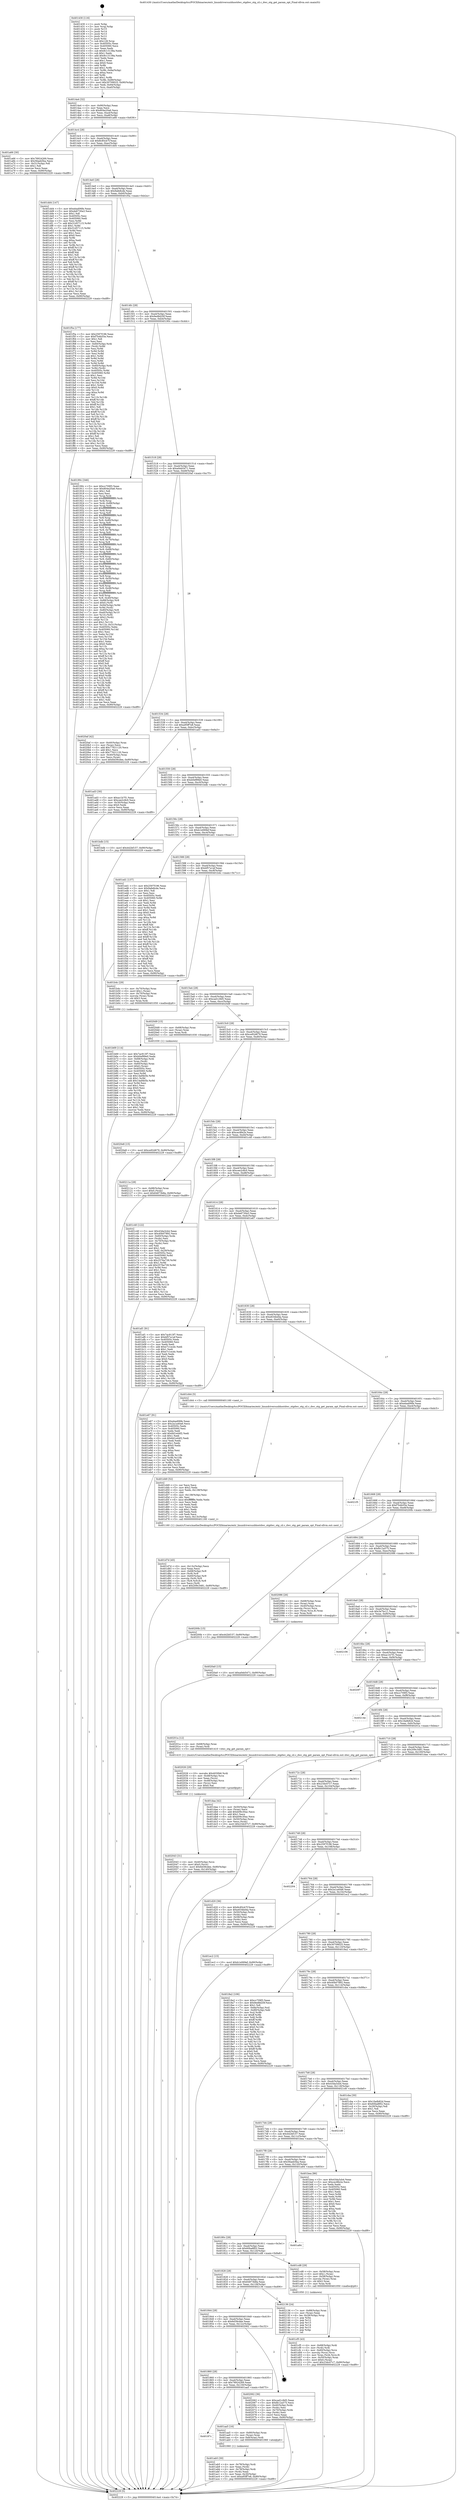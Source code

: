 digraph "0x401430" {
  label = "0x401430 (/mnt/c/Users/mathe/Desktop/tcc/POCII/binaries/extr_linuxdriversusbhostdwc_otgdwc_otg_cil.c_dwc_otg_get_param_opt_Final-ollvm.out::main(0))"
  labelloc = "t"
  node[shape=record]

  Entry [label="",width=0.3,height=0.3,shape=circle,fillcolor=black,style=filled]
  "0x4014a4" [label="{
     0x4014a4 [32]\l
     | [instrs]\l
     &nbsp;&nbsp;0x4014a4 \<+6\>: mov -0x90(%rbp),%eax\l
     &nbsp;&nbsp;0x4014aa \<+2\>: mov %eax,%ecx\l
     &nbsp;&nbsp;0x4014ac \<+6\>: sub $0x804e20a6,%ecx\l
     &nbsp;&nbsp;0x4014b2 \<+6\>: mov %eax,-0xa4(%rbp)\l
     &nbsp;&nbsp;0x4014b8 \<+6\>: mov %ecx,-0xa8(%rbp)\l
     &nbsp;&nbsp;0x4014be \<+6\>: je 0000000000401a66 \<main+0x636\>\l
  }"]
  "0x401a66" [label="{
     0x401a66 [30]\l
     | [instrs]\l
     &nbsp;&nbsp;0x401a66 \<+5\>: mov $0x78924269,%eax\l
     &nbsp;&nbsp;0x401a6b \<+5\>: mov $0x56aeb5ba,%ecx\l
     &nbsp;&nbsp;0x401a70 \<+3\>: mov -0x31(%rbp),%dl\l
     &nbsp;&nbsp;0x401a73 \<+3\>: test $0x1,%dl\l
     &nbsp;&nbsp;0x401a76 \<+3\>: cmovne %ecx,%eax\l
     &nbsp;&nbsp;0x401a79 \<+6\>: mov %eax,-0x90(%rbp)\l
     &nbsp;&nbsp;0x401a7f \<+5\>: jmp 0000000000402229 \<main+0xdf9\>\l
  }"]
  "0x4014c4" [label="{
     0x4014c4 [28]\l
     | [instrs]\l
     &nbsp;&nbsp;0x4014c4 \<+5\>: jmp 00000000004014c9 \<main+0x99\>\l
     &nbsp;&nbsp;0x4014c9 \<+6\>: mov -0xa4(%rbp),%eax\l
     &nbsp;&nbsp;0x4014cf \<+5\>: sub $0x8c85cb7f,%eax\l
     &nbsp;&nbsp;0x4014d4 \<+6\>: mov %eax,-0xac(%rbp)\l
     &nbsp;&nbsp;0x4014da \<+6\>: je 0000000000401dd4 \<main+0x9a4\>\l
  }"]
  Exit [label="",width=0.3,height=0.3,shape=circle,fillcolor=black,style=filled,peripheries=2]
  "0x401dd4" [label="{
     0x401dd4 [147]\l
     | [instrs]\l
     &nbsp;&nbsp;0x401dd4 \<+5\>: mov $0xebad06fe,%eax\l
     &nbsp;&nbsp;0x401dd9 \<+5\>: mov $0xde6730a3,%ecx\l
     &nbsp;&nbsp;0x401dde \<+2\>: mov $0x1,%dl\l
     &nbsp;&nbsp;0x401de0 \<+7\>: mov 0x40505c,%esi\l
     &nbsp;&nbsp;0x401de7 \<+7\>: mov 0x405060,%edi\l
     &nbsp;&nbsp;0x401dee \<+3\>: mov %esi,%r8d\l
     &nbsp;&nbsp;0x401df1 \<+7\>: add $0x31d57115,%r8d\l
     &nbsp;&nbsp;0x401df8 \<+4\>: sub $0x1,%r8d\l
     &nbsp;&nbsp;0x401dfc \<+7\>: sub $0x31d57115,%r8d\l
     &nbsp;&nbsp;0x401e03 \<+4\>: imul %r8d,%esi\l
     &nbsp;&nbsp;0x401e07 \<+3\>: and $0x1,%esi\l
     &nbsp;&nbsp;0x401e0a \<+3\>: cmp $0x0,%esi\l
     &nbsp;&nbsp;0x401e0d \<+4\>: sete %r9b\l
     &nbsp;&nbsp;0x401e11 \<+3\>: cmp $0xa,%edi\l
     &nbsp;&nbsp;0x401e14 \<+4\>: setl %r10b\l
     &nbsp;&nbsp;0x401e18 \<+3\>: mov %r9b,%r11b\l
     &nbsp;&nbsp;0x401e1b \<+4\>: xor $0xff,%r11b\l
     &nbsp;&nbsp;0x401e1f \<+3\>: mov %r10b,%bl\l
     &nbsp;&nbsp;0x401e22 \<+3\>: xor $0xff,%bl\l
     &nbsp;&nbsp;0x401e25 \<+3\>: xor $0x1,%dl\l
     &nbsp;&nbsp;0x401e28 \<+3\>: mov %r11b,%r14b\l
     &nbsp;&nbsp;0x401e2b \<+4\>: and $0xff,%r14b\l
     &nbsp;&nbsp;0x401e2f \<+3\>: and %dl,%r9b\l
     &nbsp;&nbsp;0x401e32 \<+3\>: mov %bl,%r15b\l
     &nbsp;&nbsp;0x401e35 \<+4\>: and $0xff,%r15b\l
     &nbsp;&nbsp;0x401e39 \<+3\>: and %dl,%r10b\l
     &nbsp;&nbsp;0x401e3c \<+3\>: or %r9b,%r14b\l
     &nbsp;&nbsp;0x401e3f \<+3\>: or %r10b,%r15b\l
     &nbsp;&nbsp;0x401e42 \<+3\>: xor %r15b,%r14b\l
     &nbsp;&nbsp;0x401e45 \<+3\>: or %bl,%r11b\l
     &nbsp;&nbsp;0x401e48 \<+4\>: xor $0xff,%r11b\l
     &nbsp;&nbsp;0x401e4c \<+3\>: or $0x1,%dl\l
     &nbsp;&nbsp;0x401e4f \<+3\>: and %dl,%r11b\l
     &nbsp;&nbsp;0x401e52 \<+3\>: or %r11b,%r14b\l
     &nbsp;&nbsp;0x401e55 \<+4\>: test $0x1,%r14b\l
     &nbsp;&nbsp;0x401e59 \<+3\>: cmovne %ecx,%eax\l
     &nbsp;&nbsp;0x401e5c \<+6\>: mov %eax,-0x90(%rbp)\l
     &nbsp;&nbsp;0x401e62 \<+5\>: jmp 0000000000402229 \<main+0xdf9\>\l
  }"]
  "0x4014e0" [label="{
     0x4014e0 [28]\l
     | [instrs]\l
     &nbsp;&nbsp;0x4014e0 \<+5\>: jmp 00000000004014e5 \<main+0xb5\>\l
     &nbsp;&nbsp;0x4014e5 \<+6\>: mov -0xa4(%rbp),%eax\l
     &nbsp;&nbsp;0x4014eb \<+5\>: sub $0x9afe8cde,%eax\l
     &nbsp;&nbsp;0x4014f0 \<+6\>: mov %eax,-0xb0(%rbp)\l
     &nbsp;&nbsp;0x4014f6 \<+6\>: je 0000000000401f5a \<main+0xb2a\>\l
  }"]
  "0x4020e8" [label="{
     0x4020e8 [15]\l
     | [instrs]\l
     &nbsp;&nbsp;0x4020e8 \<+10\>: movl $0xce92d679,-0x90(%rbp)\l
     &nbsp;&nbsp;0x4020f2 \<+5\>: jmp 0000000000402229 \<main+0xdf9\>\l
  }"]
  "0x401f5a" [label="{
     0x401f5a [177]\l
     | [instrs]\l
     &nbsp;&nbsp;0x401f5a \<+5\>: mov $0x2597f196,%eax\l
     &nbsp;&nbsp;0x401f5f \<+5\>: mov $0xf7b4b55e,%ecx\l
     &nbsp;&nbsp;0x401f64 \<+2\>: mov $0x1,%dl\l
     &nbsp;&nbsp;0x401f66 \<+2\>: xor %esi,%esi\l
     &nbsp;&nbsp;0x401f68 \<+4\>: mov -0x60(%rbp),%rdi\l
     &nbsp;&nbsp;0x401f6c \<+3\>: mov (%rdi),%r8d\l
     &nbsp;&nbsp;0x401f6f \<+3\>: mov %esi,%r9d\l
     &nbsp;&nbsp;0x401f72 \<+3\>: sub %r8d,%r9d\l
     &nbsp;&nbsp;0x401f75 \<+3\>: mov %esi,%r8d\l
     &nbsp;&nbsp;0x401f78 \<+4\>: sub $0x1,%r8d\l
     &nbsp;&nbsp;0x401f7c \<+3\>: add %r8d,%r9d\l
     &nbsp;&nbsp;0x401f7f \<+3\>: mov %esi,%r8d\l
     &nbsp;&nbsp;0x401f82 \<+3\>: sub %r9d,%r8d\l
     &nbsp;&nbsp;0x401f85 \<+4\>: mov -0x60(%rbp),%rdi\l
     &nbsp;&nbsp;0x401f89 \<+3\>: mov %r8d,(%rdi)\l
     &nbsp;&nbsp;0x401f8c \<+8\>: mov 0x40505c,%r8d\l
     &nbsp;&nbsp;0x401f94 \<+8\>: mov 0x405060,%r9d\l
     &nbsp;&nbsp;0x401f9c \<+3\>: sub $0x1,%esi\l
     &nbsp;&nbsp;0x401f9f \<+3\>: mov %r8d,%r10d\l
     &nbsp;&nbsp;0x401fa2 \<+3\>: add %esi,%r10d\l
     &nbsp;&nbsp;0x401fa5 \<+4\>: imul %r10d,%r8d\l
     &nbsp;&nbsp;0x401fa9 \<+4\>: and $0x1,%r8d\l
     &nbsp;&nbsp;0x401fad \<+4\>: cmp $0x0,%r8d\l
     &nbsp;&nbsp;0x401fb1 \<+4\>: sete %r11b\l
     &nbsp;&nbsp;0x401fb5 \<+4\>: cmp $0xa,%r9d\l
     &nbsp;&nbsp;0x401fb9 \<+3\>: setl %bl\l
     &nbsp;&nbsp;0x401fbc \<+3\>: mov %r11b,%r14b\l
     &nbsp;&nbsp;0x401fbf \<+4\>: xor $0xff,%r14b\l
     &nbsp;&nbsp;0x401fc3 \<+3\>: mov %bl,%r15b\l
     &nbsp;&nbsp;0x401fc6 \<+4\>: xor $0xff,%r15b\l
     &nbsp;&nbsp;0x401fca \<+3\>: xor $0x1,%dl\l
     &nbsp;&nbsp;0x401fcd \<+3\>: mov %r14b,%r12b\l
     &nbsp;&nbsp;0x401fd0 \<+4\>: and $0xff,%r12b\l
     &nbsp;&nbsp;0x401fd4 \<+3\>: and %dl,%r11b\l
     &nbsp;&nbsp;0x401fd7 \<+3\>: mov %r15b,%r13b\l
     &nbsp;&nbsp;0x401fda \<+4\>: and $0xff,%r13b\l
     &nbsp;&nbsp;0x401fde \<+2\>: and %dl,%bl\l
     &nbsp;&nbsp;0x401fe0 \<+3\>: or %r11b,%r12b\l
     &nbsp;&nbsp;0x401fe3 \<+3\>: or %bl,%r13b\l
     &nbsp;&nbsp;0x401fe6 \<+3\>: xor %r13b,%r12b\l
     &nbsp;&nbsp;0x401fe9 \<+3\>: or %r15b,%r14b\l
     &nbsp;&nbsp;0x401fec \<+4\>: xor $0xff,%r14b\l
     &nbsp;&nbsp;0x401ff0 \<+3\>: or $0x1,%dl\l
     &nbsp;&nbsp;0x401ff3 \<+3\>: and %dl,%r14b\l
     &nbsp;&nbsp;0x401ff6 \<+3\>: or %r14b,%r12b\l
     &nbsp;&nbsp;0x401ff9 \<+4\>: test $0x1,%r12b\l
     &nbsp;&nbsp;0x401ffd \<+3\>: cmovne %ecx,%eax\l
     &nbsp;&nbsp;0x402000 \<+6\>: mov %eax,-0x90(%rbp)\l
     &nbsp;&nbsp;0x402006 \<+5\>: jmp 0000000000402229 \<main+0xdf9\>\l
  }"]
  "0x4014fc" [label="{
     0x4014fc [28]\l
     | [instrs]\l
     &nbsp;&nbsp;0x4014fc \<+5\>: jmp 0000000000401501 \<main+0xd1\>\l
     &nbsp;&nbsp;0x401501 \<+6\>: mov -0xa4(%rbp),%eax\l
     &nbsp;&nbsp;0x401507 \<+5\>: sub $0x9ed8d20f,%eax\l
     &nbsp;&nbsp;0x40150c \<+6\>: mov %eax,-0xb4(%rbp)\l
     &nbsp;&nbsp;0x401512 \<+6\>: je 000000000040190c \<main+0x4dc\>\l
  }"]
  "0x4020a0" [label="{
     0x4020a0 [15]\l
     | [instrs]\l
     &nbsp;&nbsp;0x4020a0 \<+10\>: movl $0xa0eb5471,-0x90(%rbp)\l
     &nbsp;&nbsp;0x4020aa \<+5\>: jmp 0000000000402229 \<main+0xdf9\>\l
  }"]
  "0x40190c" [label="{
     0x40190c [346]\l
     | [instrs]\l
     &nbsp;&nbsp;0x40190c \<+5\>: mov $0xcc709f3,%eax\l
     &nbsp;&nbsp;0x401911 \<+5\>: mov $0x804e20a6,%ecx\l
     &nbsp;&nbsp;0x401916 \<+2\>: mov $0x1,%dl\l
     &nbsp;&nbsp;0x401918 \<+2\>: xor %esi,%esi\l
     &nbsp;&nbsp;0x40191a \<+3\>: mov %rsp,%rdi\l
     &nbsp;&nbsp;0x40191d \<+4\>: add $0xfffffffffffffff0,%rdi\l
     &nbsp;&nbsp;0x401921 \<+3\>: mov %rdi,%rsp\l
     &nbsp;&nbsp;0x401924 \<+7\>: mov %rdi,-0x88(%rbp)\l
     &nbsp;&nbsp;0x40192b \<+3\>: mov %rsp,%rdi\l
     &nbsp;&nbsp;0x40192e \<+4\>: add $0xfffffffffffffff0,%rdi\l
     &nbsp;&nbsp;0x401932 \<+3\>: mov %rdi,%rsp\l
     &nbsp;&nbsp;0x401935 \<+3\>: mov %rsp,%r8\l
     &nbsp;&nbsp;0x401938 \<+4\>: add $0xfffffffffffffff0,%r8\l
     &nbsp;&nbsp;0x40193c \<+3\>: mov %r8,%rsp\l
     &nbsp;&nbsp;0x40193f \<+4\>: mov %r8,-0x80(%rbp)\l
     &nbsp;&nbsp;0x401943 \<+3\>: mov %rsp,%r8\l
     &nbsp;&nbsp;0x401946 \<+4\>: add $0xfffffffffffffff0,%r8\l
     &nbsp;&nbsp;0x40194a \<+3\>: mov %r8,%rsp\l
     &nbsp;&nbsp;0x40194d \<+4\>: mov %r8,-0x78(%rbp)\l
     &nbsp;&nbsp;0x401951 \<+3\>: mov %rsp,%r8\l
     &nbsp;&nbsp;0x401954 \<+4\>: add $0xfffffffffffffff0,%r8\l
     &nbsp;&nbsp;0x401958 \<+3\>: mov %r8,%rsp\l
     &nbsp;&nbsp;0x40195b \<+4\>: mov %r8,-0x70(%rbp)\l
     &nbsp;&nbsp;0x40195f \<+3\>: mov %rsp,%r8\l
     &nbsp;&nbsp;0x401962 \<+4\>: add $0xfffffffffffffff0,%r8\l
     &nbsp;&nbsp;0x401966 \<+3\>: mov %r8,%rsp\l
     &nbsp;&nbsp;0x401969 \<+4\>: mov %r8,-0x68(%rbp)\l
     &nbsp;&nbsp;0x40196d \<+3\>: mov %rsp,%r8\l
     &nbsp;&nbsp;0x401970 \<+4\>: add $0xfffffffffffffff0,%r8\l
     &nbsp;&nbsp;0x401974 \<+3\>: mov %r8,%rsp\l
     &nbsp;&nbsp;0x401977 \<+4\>: mov %r8,-0x60(%rbp)\l
     &nbsp;&nbsp;0x40197b \<+3\>: mov %rsp,%r8\l
     &nbsp;&nbsp;0x40197e \<+4\>: add $0xfffffffffffffff0,%r8\l
     &nbsp;&nbsp;0x401982 \<+3\>: mov %r8,%rsp\l
     &nbsp;&nbsp;0x401985 \<+4\>: mov %r8,-0x58(%rbp)\l
     &nbsp;&nbsp;0x401989 \<+3\>: mov %rsp,%r8\l
     &nbsp;&nbsp;0x40198c \<+4\>: add $0xfffffffffffffff0,%r8\l
     &nbsp;&nbsp;0x401990 \<+3\>: mov %r8,%rsp\l
     &nbsp;&nbsp;0x401993 \<+4\>: mov %r8,-0x50(%rbp)\l
     &nbsp;&nbsp;0x401997 \<+3\>: mov %rsp,%r8\l
     &nbsp;&nbsp;0x40199a \<+4\>: add $0xfffffffffffffff0,%r8\l
     &nbsp;&nbsp;0x40199e \<+3\>: mov %r8,%rsp\l
     &nbsp;&nbsp;0x4019a1 \<+4\>: mov %r8,-0x48(%rbp)\l
     &nbsp;&nbsp;0x4019a5 \<+3\>: mov %rsp,%r8\l
     &nbsp;&nbsp;0x4019a8 \<+4\>: add $0xfffffffffffffff0,%r8\l
     &nbsp;&nbsp;0x4019ac \<+3\>: mov %r8,%rsp\l
     &nbsp;&nbsp;0x4019af \<+4\>: mov %r8,-0x40(%rbp)\l
     &nbsp;&nbsp;0x4019b3 \<+7\>: mov -0x88(%rbp),%r8\l
     &nbsp;&nbsp;0x4019ba \<+7\>: movl $0x0,(%r8)\l
     &nbsp;&nbsp;0x4019c1 \<+7\>: mov -0x94(%rbp),%r9d\l
     &nbsp;&nbsp;0x4019c8 \<+3\>: mov %r9d,(%rdi)\l
     &nbsp;&nbsp;0x4019cb \<+4\>: mov -0x80(%rbp),%r8\l
     &nbsp;&nbsp;0x4019cf \<+7\>: mov -0xa0(%rbp),%r10\l
     &nbsp;&nbsp;0x4019d6 \<+3\>: mov %r10,(%r8)\l
     &nbsp;&nbsp;0x4019d9 \<+3\>: cmpl $0x2,(%rdi)\l
     &nbsp;&nbsp;0x4019dc \<+4\>: setne %r11b\l
     &nbsp;&nbsp;0x4019e0 \<+4\>: and $0x1,%r11b\l
     &nbsp;&nbsp;0x4019e4 \<+4\>: mov %r11b,-0x31(%rbp)\l
     &nbsp;&nbsp;0x4019e8 \<+7\>: mov 0x40505c,%ebx\l
     &nbsp;&nbsp;0x4019ef \<+8\>: mov 0x405060,%r14d\l
     &nbsp;&nbsp;0x4019f7 \<+3\>: sub $0x1,%esi\l
     &nbsp;&nbsp;0x4019fa \<+3\>: mov %ebx,%r15d\l
     &nbsp;&nbsp;0x4019fd \<+3\>: add %esi,%r15d\l
     &nbsp;&nbsp;0x401a00 \<+4\>: imul %r15d,%ebx\l
     &nbsp;&nbsp;0x401a04 \<+3\>: and $0x1,%ebx\l
     &nbsp;&nbsp;0x401a07 \<+3\>: cmp $0x0,%ebx\l
     &nbsp;&nbsp;0x401a0a \<+4\>: sete %r11b\l
     &nbsp;&nbsp;0x401a0e \<+4\>: cmp $0xa,%r14d\l
     &nbsp;&nbsp;0x401a12 \<+4\>: setl %r12b\l
     &nbsp;&nbsp;0x401a16 \<+3\>: mov %r11b,%r13b\l
     &nbsp;&nbsp;0x401a19 \<+4\>: xor $0xff,%r13b\l
     &nbsp;&nbsp;0x401a1d \<+3\>: mov %r12b,%sil\l
     &nbsp;&nbsp;0x401a20 \<+4\>: xor $0xff,%sil\l
     &nbsp;&nbsp;0x401a24 \<+3\>: xor $0x0,%dl\l
     &nbsp;&nbsp;0x401a27 \<+3\>: mov %r13b,%dil\l
     &nbsp;&nbsp;0x401a2a \<+4\>: and $0x0,%dil\l
     &nbsp;&nbsp;0x401a2e \<+3\>: and %dl,%r11b\l
     &nbsp;&nbsp;0x401a31 \<+3\>: mov %sil,%r8b\l
     &nbsp;&nbsp;0x401a34 \<+4\>: and $0x0,%r8b\l
     &nbsp;&nbsp;0x401a38 \<+3\>: and %dl,%r12b\l
     &nbsp;&nbsp;0x401a3b \<+3\>: or %r11b,%dil\l
     &nbsp;&nbsp;0x401a3e \<+3\>: or %r12b,%r8b\l
     &nbsp;&nbsp;0x401a41 \<+3\>: xor %r8b,%dil\l
     &nbsp;&nbsp;0x401a44 \<+3\>: or %sil,%r13b\l
     &nbsp;&nbsp;0x401a47 \<+4\>: xor $0xff,%r13b\l
     &nbsp;&nbsp;0x401a4b \<+3\>: or $0x0,%dl\l
     &nbsp;&nbsp;0x401a4e \<+3\>: and %dl,%r13b\l
     &nbsp;&nbsp;0x401a51 \<+3\>: or %r13b,%dil\l
     &nbsp;&nbsp;0x401a54 \<+4\>: test $0x1,%dil\l
     &nbsp;&nbsp;0x401a58 \<+3\>: cmovne %ecx,%eax\l
     &nbsp;&nbsp;0x401a5b \<+6\>: mov %eax,-0x90(%rbp)\l
     &nbsp;&nbsp;0x401a61 \<+5\>: jmp 0000000000402229 \<main+0xdf9\>\l
  }"]
  "0x401518" [label="{
     0x401518 [28]\l
     | [instrs]\l
     &nbsp;&nbsp;0x401518 \<+5\>: jmp 000000000040151d \<main+0xed\>\l
     &nbsp;&nbsp;0x40151d \<+6\>: mov -0xa4(%rbp),%eax\l
     &nbsp;&nbsp;0x401523 \<+5\>: sub $0xa0eb5471,%eax\l
     &nbsp;&nbsp;0x401528 \<+6\>: mov %eax,-0xb8(%rbp)\l
     &nbsp;&nbsp;0x40152e \<+6\>: je 00000000004020af \<main+0xc7f\>\l
  }"]
  "0x402043" [label="{
     0x402043 [31]\l
     | [instrs]\l
     &nbsp;&nbsp;0x402043 \<+4\>: mov -0x40(%rbp),%rcx\l
     &nbsp;&nbsp;0x402047 \<+6\>: movl $0x0,(%rcx)\l
     &nbsp;&nbsp;0x40204d \<+10\>: movl $0x6d39cdee,-0x90(%rbp)\l
     &nbsp;&nbsp;0x402057 \<+6\>: mov %eax,-0x140(%rbp)\l
     &nbsp;&nbsp;0x40205d \<+5\>: jmp 0000000000402229 \<main+0xdf9\>\l
  }"]
  "0x4020af" [label="{
     0x4020af [42]\l
     | [instrs]\l
     &nbsp;&nbsp;0x4020af \<+4\>: mov -0x40(%rbp),%rax\l
     &nbsp;&nbsp;0x4020b3 \<+2\>: mov (%rax),%ecx\l
     &nbsp;&nbsp;0x4020b5 \<+6\>: add $0x77621120,%ecx\l
     &nbsp;&nbsp;0x4020bb \<+3\>: add $0x1,%ecx\l
     &nbsp;&nbsp;0x4020be \<+6\>: sub $0x77621120,%ecx\l
     &nbsp;&nbsp;0x4020c4 \<+4\>: mov -0x40(%rbp),%rax\l
     &nbsp;&nbsp;0x4020c8 \<+2\>: mov %ecx,(%rax)\l
     &nbsp;&nbsp;0x4020ca \<+10\>: movl $0x6d39cdee,-0x90(%rbp)\l
     &nbsp;&nbsp;0x4020d4 \<+5\>: jmp 0000000000402229 \<main+0xdf9\>\l
  }"]
  "0x401534" [label="{
     0x401534 [28]\l
     | [instrs]\l
     &nbsp;&nbsp;0x401534 \<+5\>: jmp 0000000000401539 \<main+0x109\>\l
     &nbsp;&nbsp;0x401539 \<+6\>: mov -0xa4(%rbp),%eax\l
     &nbsp;&nbsp;0x40153f \<+5\>: sub $0xa95ff7e8,%eax\l
     &nbsp;&nbsp;0x401544 \<+6\>: mov %eax,-0xbc(%rbp)\l
     &nbsp;&nbsp;0x40154a \<+6\>: je 0000000000401ad3 \<main+0x6a3\>\l
  }"]
  "0x402026" [label="{
     0x402026 [29]\l
     | [instrs]\l
     &nbsp;&nbsp;0x402026 \<+10\>: movabs $0x4030b6,%rdi\l
     &nbsp;&nbsp;0x402030 \<+4\>: mov -0x48(%rbp),%rcx\l
     &nbsp;&nbsp;0x402034 \<+2\>: mov %eax,(%rcx)\l
     &nbsp;&nbsp;0x402036 \<+4\>: mov -0x48(%rbp),%rcx\l
     &nbsp;&nbsp;0x40203a \<+2\>: mov (%rcx),%esi\l
     &nbsp;&nbsp;0x40203c \<+2\>: mov $0x0,%al\l
     &nbsp;&nbsp;0x40203e \<+5\>: call 0000000000401040 \<printf@plt\>\l
     | [calls]\l
     &nbsp;&nbsp;0x401040 \{1\} (unknown)\l
  }"]
  "0x401ad3" [label="{
     0x401ad3 [30]\l
     | [instrs]\l
     &nbsp;&nbsp;0x401ad3 \<+5\>: mov $0xac1b7f1,%eax\l
     &nbsp;&nbsp;0x401ad8 \<+5\>: mov $0xcee2c8c0,%ecx\l
     &nbsp;&nbsp;0x401add \<+3\>: mov -0x30(%rbp),%edx\l
     &nbsp;&nbsp;0x401ae0 \<+3\>: cmp $0x0,%edx\l
     &nbsp;&nbsp;0x401ae3 \<+3\>: cmove %ecx,%eax\l
     &nbsp;&nbsp;0x401ae6 \<+6\>: mov %eax,-0x90(%rbp)\l
     &nbsp;&nbsp;0x401aec \<+5\>: jmp 0000000000402229 \<main+0xdf9\>\l
  }"]
  "0x401550" [label="{
     0x401550 [28]\l
     | [instrs]\l
     &nbsp;&nbsp;0x401550 \<+5\>: jmp 0000000000401555 \<main+0x125\>\l
     &nbsp;&nbsp;0x401555 \<+6\>: mov -0xa4(%rbp),%eax\l
     &nbsp;&nbsp;0x40155b \<+5\>: sub $0xb0ef99e0,%eax\l
     &nbsp;&nbsp;0x401560 \<+6\>: mov %eax,-0xc0(%rbp)\l
     &nbsp;&nbsp;0x401566 \<+6\>: je 0000000000401bdb \<main+0x7ab\>\l
  }"]
  "0x401d7d" [label="{
     0x401d7d [45]\l
     | [instrs]\l
     &nbsp;&nbsp;0x401d7d \<+6\>: mov -0x13c(%rbp),%ecx\l
     &nbsp;&nbsp;0x401d83 \<+3\>: imul %eax,%ecx\l
     &nbsp;&nbsp;0x401d86 \<+4\>: mov -0x68(%rbp),%r8\l
     &nbsp;&nbsp;0x401d8a \<+3\>: mov (%r8),%r8\l
     &nbsp;&nbsp;0x401d8d \<+4\>: mov -0x60(%rbp),%r9\l
     &nbsp;&nbsp;0x401d91 \<+3\>: movslq (%r9),%r9\l
     &nbsp;&nbsp;0x401d94 \<+4\>: mov (%r8,%r9,8),%r8\l
     &nbsp;&nbsp;0x401d98 \<+3\>: mov %ecx,(%r8)\l
     &nbsp;&nbsp;0x401d9b \<+10\>: movl $0x209c3481,-0x90(%rbp)\l
     &nbsp;&nbsp;0x401da5 \<+5\>: jmp 0000000000402229 \<main+0xdf9\>\l
  }"]
  "0x401bdb" [label="{
     0x401bdb [15]\l
     | [instrs]\l
     &nbsp;&nbsp;0x401bdb \<+10\>: movl $0x442bf157,-0x90(%rbp)\l
     &nbsp;&nbsp;0x401be5 \<+5\>: jmp 0000000000402229 \<main+0xdf9\>\l
  }"]
  "0x40156c" [label="{
     0x40156c [28]\l
     | [instrs]\l
     &nbsp;&nbsp;0x40156c \<+5\>: jmp 0000000000401571 \<main+0x141\>\l
     &nbsp;&nbsp;0x401571 \<+6\>: mov -0xa4(%rbp),%eax\l
     &nbsp;&nbsp;0x401577 \<+5\>: sub $0xb1e069ef,%eax\l
     &nbsp;&nbsp;0x40157c \<+6\>: mov %eax,-0xc4(%rbp)\l
     &nbsp;&nbsp;0x401582 \<+6\>: je 0000000000401ed1 \<main+0xaa1\>\l
  }"]
  "0x401d49" [label="{
     0x401d49 [52]\l
     | [instrs]\l
     &nbsp;&nbsp;0x401d49 \<+2\>: xor %ecx,%ecx\l
     &nbsp;&nbsp;0x401d4b \<+5\>: mov $0x2,%edx\l
     &nbsp;&nbsp;0x401d50 \<+6\>: mov %edx,-0x138(%rbp)\l
     &nbsp;&nbsp;0x401d56 \<+1\>: cltd\l
     &nbsp;&nbsp;0x401d57 \<+6\>: mov -0x138(%rbp),%esi\l
     &nbsp;&nbsp;0x401d5d \<+2\>: idiv %esi\l
     &nbsp;&nbsp;0x401d5f \<+6\>: imul $0xfffffffe,%edx,%edx\l
     &nbsp;&nbsp;0x401d65 \<+2\>: mov %ecx,%edi\l
     &nbsp;&nbsp;0x401d67 \<+2\>: sub %edx,%edi\l
     &nbsp;&nbsp;0x401d69 \<+2\>: mov %ecx,%edx\l
     &nbsp;&nbsp;0x401d6b \<+3\>: sub $0x1,%edx\l
     &nbsp;&nbsp;0x401d6e \<+2\>: add %edx,%edi\l
     &nbsp;&nbsp;0x401d70 \<+2\>: sub %edi,%ecx\l
     &nbsp;&nbsp;0x401d72 \<+6\>: mov %ecx,-0x13c(%rbp)\l
     &nbsp;&nbsp;0x401d78 \<+5\>: call 0000000000401160 \<next_i\>\l
     | [calls]\l
     &nbsp;&nbsp;0x401160 \{1\} (/mnt/c/Users/mathe/Desktop/tcc/POCII/binaries/extr_linuxdriversusbhostdwc_otgdwc_otg_cil.c_dwc_otg_get_param_opt_Final-ollvm.out::next_i)\l
  }"]
  "0x401ed1" [label="{
     0x401ed1 [137]\l
     | [instrs]\l
     &nbsp;&nbsp;0x401ed1 \<+5\>: mov $0x2597f196,%eax\l
     &nbsp;&nbsp;0x401ed6 \<+5\>: mov $0x9afe8cde,%ecx\l
     &nbsp;&nbsp;0x401edb \<+2\>: mov $0x1,%dl\l
     &nbsp;&nbsp;0x401edd \<+2\>: xor %esi,%esi\l
     &nbsp;&nbsp;0x401edf \<+7\>: mov 0x40505c,%edi\l
     &nbsp;&nbsp;0x401ee6 \<+8\>: mov 0x405060,%r8d\l
     &nbsp;&nbsp;0x401eee \<+3\>: sub $0x1,%esi\l
     &nbsp;&nbsp;0x401ef1 \<+3\>: mov %edi,%r9d\l
     &nbsp;&nbsp;0x401ef4 \<+3\>: add %esi,%r9d\l
     &nbsp;&nbsp;0x401ef7 \<+4\>: imul %r9d,%edi\l
     &nbsp;&nbsp;0x401efb \<+3\>: and $0x1,%edi\l
     &nbsp;&nbsp;0x401efe \<+3\>: cmp $0x0,%edi\l
     &nbsp;&nbsp;0x401f01 \<+4\>: sete %r10b\l
     &nbsp;&nbsp;0x401f05 \<+4\>: cmp $0xa,%r8d\l
     &nbsp;&nbsp;0x401f09 \<+4\>: setl %r11b\l
     &nbsp;&nbsp;0x401f0d \<+3\>: mov %r10b,%bl\l
     &nbsp;&nbsp;0x401f10 \<+3\>: xor $0xff,%bl\l
     &nbsp;&nbsp;0x401f13 \<+3\>: mov %r11b,%r14b\l
     &nbsp;&nbsp;0x401f16 \<+4\>: xor $0xff,%r14b\l
     &nbsp;&nbsp;0x401f1a \<+3\>: xor $0x1,%dl\l
     &nbsp;&nbsp;0x401f1d \<+3\>: mov %bl,%r15b\l
     &nbsp;&nbsp;0x401f20 \<+4\>: and $0xff,%r15b\l
     &nbsp;&nbsp;0x401f24 \<+3\>: and %dl,%r10b\l
     &nbsp;&nbsp;0x401f27 \<+3\>: mov %r14b,%r12b\l
     &nbsp;&nbsp;0x401f2a \<+4\>: and $0xff,%r12b\l
     &nbsp;&nbsp;0x401f2e \<+3\>: and %dl,%r11b\l
     &nbsp;&nbsp;0x401f31 \<+3\>: or %r10b,%r15b\l
     &nbsp;&nbsp;0x401f34 \<+3\>: or %r11b,%r12b\l
     &nbsp;&nbsp;0x401f37 \<+3\>: xor %r12b,%r15b\l
     &nbsp;&nbsp;0x401f3a \<+3\>: or %r14b,%bl\l
     &nbsp;&nbsp;0x401f3d \<+3\>: xor $0xff,%bl\l
     &nbsp;&nbsp;0x401f40 \<+3\>: or $0x1,%dl\l
     &nbsp;&nbsp;0x401f43 \<+2\>: and %dl,%bl\l
     &nbsp;&nbsp;0x401f45 \<+3\>: or %bl,%r15b\l
     &nbsp;&nbsp;0x401f48 \<+4\>: test $0x1,%r15b\l
     &nbsp;&nbsp;0x401f4c \<+3\>: cmovne %ecx,%eax\l
     &nbsp;&nbsp;0x401f4f \<+6\>: mov %eax,-0x90(%rbp)\l
     &nbsp;&nbsp;0x401f55 \<+5\>: jmp 0000000000402229 \<main+0xdf9\>\l
  }"]
  "0x401588" [label="{
     0x401588 [28]\l
     | [instrs]\l
     &nbsp;&nbsp;0x401588 \<+5\>: jmp 000000000040158d \<main+0x15d\>\l
     &nbsp;&nbsp;0x40158d \<+6\>: mov -0xa4(%rbp),%eax\l
     &nbsp;&nbsp;0x401593 \<+5\>: sub $0xbf57a1af,%eax\l
     &nbsp;&nbsp;0x401598 \<+6\>: mov %eax,-0xc8(%rbp)\l
     &nbsp;&nbsp;0x40159e \<+6\>: je 0000000000401b4c \<main+0x71c\>\l
  }"]
  "0x401cf5" [label="{
     0x401cf5 [43]\l
     | [instrs]\l
     &nbsp;&nbsp;0x401cf5 \<+4\>: mov -0x68(%rbp),%rdi\l
     &nbsp;&nbsp;0x401cf9 \<+3\>: mov (%rdi),%rdi\l
     &nbsp;&nbsp;0x401cfc \<+4\>: mov -0x60(%rbp),%rcx\l
     &nbsp;&nbsp;0x401d00 \<+3\>: movslq (%rcx),%rcx\l
     &nbsp;&nbsp;0x401d03 \<+4\>: mov %rax,(%rdi,%rcx,8)\l
     &nbsp;&nbsp;0x401d07 \<+4\>: mov -0x50(%rbp),%rax\l
     &nbsp;&nbsp;0x401d0b \<+6\>: movl $0x0,(%rax)\l
     &nbsp;&nbsp;0x401d11 \<+10\>: movl $0x23dc07c7,-0x90(%rbp)\l
     &nbsp;&nbsp;0x401d1b \<+5\>: jmp 0000000000402229 \<main+0xdf9\>\l
  }"]
  "0x401b4c" [label="{
     0x401b4c [29]\l
     | [instrs]\l
     &nbsp;&nbsp;0x401b4c \<+4\>: mov -0x70(%rbp),%rax\l
     &nbsp;&nbsp;0x401b50 \<+6\>: movl $0x1,(%rax)\l
     &nbsp;&nbsp;0x401b56 \<+4\>: mov -0x70(%rbp),%rax\l
     &nbsp;&nbsp;0x401b5a \<+3\>: movslq (%rax),%rax\l
     &nbsp;&nbsp;0x401b5d \<+4\>: shl $0x3,%rax\l
     &nbsp;&nbsp;0x401b61 \<+3\>: mov %rax,%rdi\l
     &nbsp;&nbsp;0x401b64 \<+5\>: call 0000000000401050 \<malloc@plt\>\l
     | [calls]\l
     &nbsp;&nbsp;0x401050 \{1\} (unknown)\l
  }"]
  "0x4015a4" [label="{
     0x4015a4 [28]\l
     | [instrs]\l
     &nbsp;&nbsp;0x4015a4 \<+5\>: jmp 00000000004015a9 \<main+0x179\>\l
     &nbsp;&nbsp;0x4015a9 \<+6\>: mov -0xa4(%rbp),%eax\l
     &nbsp;&nbsp;0x4015af \<+5\>: sub $0xcad1c9d5,%eax\l
     &nbsp;&nbsp;0x4015b4 \<+6\>: mov %eax,-0xcc(%rbp)\l
     &nbsp;&nbsp;0x4015ba \<+6\>: je 00000000004020d9 \<main+0xca9\>\l
  }"]
  "0x401b69" [label="{
     0x401b69 [114]\l
     | [instrs]\l
     &nbsp;&nbsp;0x401b69 \<+5\>: mov $0x7ac913f7,%ecx\l
     &nbsp;&nbsp;0x401b6e \<+5\>: mov $0xb0ef99e0,%edx\l
     &nbsp;&nbsp;0x401b73 \<+4\>: mov -0x68(%rbp),%rdi\l
     &nbsp;&nbsp;0x401b77 \<+3\>: mov %rax,(%rdi)\l
     &nbsp;&nbsp;0x401b7a \<+4\>: mov -0x60(%rbp),%rax\l
     &nbsp;&nbsp;0x401b7e \<+6\>: movl $0x0,(%rax)\l
     &nbsp;&nbsp;0x401b84 \<+7\>: mov 0x40505c,%esi\l
     &nbsp;&nbsp;0x401b8b \<+8\>: mov 0x405060,%r8d\l
     &nbsp;&nbsp;0x401b93 \<+3\>: mov %esi,%r9d\l
     &nbsp;&nbsp;0x401b96 \<+7\>: sub $0x14af4b5b,%r9d\l
     &nbsp;&nbsp;0x401b9d \<+4\>: sub $0x1,%r9d\l
     &nbsp;&nbsp;0x401ba1 \<+7\>: add $0x14af4b5b,%r9d\l
     &nbsp;&nbsp;0x401ba8 \<+4\>: imul %r9d,%esi\l
     &nbsp;&nbsp;0x401bac \<+3\>: and $0x1,%esi\l
     &nbsp;&nbsp;0x401baf \<+3\>: cmp $0x0,%esi\l
     &nbsp;&nbsp;0x401bb2 \<+4\>: sete %r10b\l
     &nbsp;&nbsp;0x401bb6 \<+4\>: cmp $0xa,%r8d\l
     &nbsp;&nbsp;0x401bba \<+4\>: setl %r11b\l
     &nbsp;&nbsp;0x401bbe \<+3\>: mov %r10b,%bl\l
     &nbsp;&nbsp;0x401bc1 \<+3\>: and %r11b,%bl\l
     &nbsp;&nbsp;0x401bc4 \<+3\>: xor %r11b,%r10b\l
     &nbsp;&nbsp;0x401bc7 \<+3\>: or %r10b,%bl\l
     &nbsp;&nbsp;0x401bca \<+3\>: test $0x1,%bl\l
     &nbsp;&nbsp;0x401bcd \<+3\>: cmovne %edx,%ecx\l
     &nbsp;&nbsp;0x401bd0 \<+6\>: mov %ecx,-0x90(%rbp)\l
     &nbsp;&nbsp;0x401bd6 \<+5\>: jmp 0000000000402229 \<main+0xdf9\>\l
  }"]
  "0x4020d9" [label="{
     0x4020d9 [15]\l
     | [instrs]\l
     &nbsp;&nbsp;0x4020d9 \<+4\>: mov -0x68(%rbp),%rax\l
     &nbsp;&nbsp;0x4020dd \<+3\>: mov (%rax),%rax\l
     &nbsp;&nbsp;0x4020e0 \<+3\>: mov %rax,%rdi\l
     &nbsp;&nbsp;0x4020e3 \<+5\>: call 0000000000401030 \<free@plt\>\l
     | [calls]\l
     &nbsp;&nbsp;0x401030 \{1\} (unknown)\l
  }"]
  "0x4015c0" [label="{
     0x4015c0 [28]\l
     | [instrs]\l
     &nbsp;&nbsp;0x4015c0 \<+5\>: jmp 00000000004015c5 \<main+0x195\>\l
     &nbsp;&nbsp;0x4015c5 \<+6\>: mov -0xa4(%rbp),%eax\l
     &nbsp;&nbsp;0x4015cb \<+5\>: sub $0xce92d679,%eax\l
     &nbsp;&nbsp;0x4015d0 \<+6\>: mov %eax,-0xd0(%rbp)\l
     &nbsp;&nbsp;0x4015d6 \<+6\>: je 000000000040211a \<main+0xcea\>\l
  }"]
  "0x401ab5" [label="{
     0x401ab5 [30]\l
     | [instrs]\l
     &nbsp;&nbsp;0x401ab5 \<+4\>: mov -0x78(%rbp),%rdi\l
     &nbsp;&nbsp;0x401ab9 \<+2\>: mov %eax,(%rdi)\l
     &nbsp;&nbsp;0x401abb \<+4\>: mov -0x78(%rbp),%rdi\l
     &nbsp;&nbsp;0x401abf \<+2\>: mov (%rdi),%eax\l
     &nbsp;&nbsp;0x401ac1 \<+3\>: mov %eax,-0x30(%rbp)\l
     &nbsp;&nbsp;0x401ac4 \<+10\>: movl $0xa95ff7e8,-0x90(%rbp)\l
     &nbsp;&nbsp;0x401ace \<+5\>: jmp 0000000000402229 \<main+0xdf9\>\l
  }"]
  "0x40211a" [label="{
     0x40211a [28]\l
     | [instrs]\l
     &nbsp;&nbsp;0x40211a \<+7\>: mov -0x88(%rbp),%rax\l
     &nbsp;&nbsp;0x402121 \<+6\>: movl $0x0,(%rax)\l
     &nbsp;&nbsp;0x402127 \<+10\>: movl $0x64873b8a,-0x90(%rbp)\l
     &nbsp;&nbsp;0x402131 \<+5\>: jmp 0000000000402229 \<main+0xdf9\>\l
  }"]
  "0x4015dc" [label="{
     0x4015dc [28]\l
     | [instrs]\l
     &nbsp;&nbsp;0x4015dc \<+5\>: jmp 00000000004015e1 \<main+0x1b1\>\l
     &nbsp;&nbsp;0x4015e1 \<+6\>: mov -0xa4(%rbp),%eax\l
     &nbsp;&nbsp;0x4015e7 \<+5\>: sub $0xcec8fe2e,%eax\l
     &nbsp;&nbsp;0x4015ec \<+6\>: mov %eax,-0xd4(%rbp)\l
     &nbsp;&nbsp;0x4015f2 \<+6\>: je 0000000000401c40 \<main+0x810\>\l
  }"]
  "0x40187c" [label="{
     0x40187c\l
  }", style=dashed]
  "0x401c40" [label="{
     0x401c40 [122]\l
     | [instrs]\l
     &nbsp;&nbsp;0x401c40 \<+5\>: mov $0x43da3cb4,%eax\l
     &nbsp;&nbsp;0x401c45 \<+5\>: mov $0x40b07892,%ecx\l
     &nbsp;&nbsp;0x401c4a \<+4\>: mov -0x60(%rbp),%rdx\l
     &nbsp;&nbsp;0x401c4e \<+2\>: mov (%rdx),%esi\l
     &nbsp;&nbsp;0x401c50 \<+4\>: mov -0x70(%rbp),%rdx\l
     &nbsp;&nbsp;0x401c54 \<+2\>: cmp (%rdx),%esi\l
     &nbsp;&nbsp;0x401c56 \<+4\>: setl %dil\l
     &nbsp;&nbsp;0x401c5a \<+4\>: and $0x1,%dil\l
     &nbsp;&nbsp;0x401c5e \<+4\>: mov %dil,-0x29(%rbp)\l
     &nbsp;&nbsp;0x401c62 \<+7\>: mov 0x40505c,%esi\l
     &nbsp;&nbsp;0x401c69 \<+8\>: mov 0x405060,%r8d\l
     &nbsp;&nbsp;0x401c71 \<+3\>: mov %esi,%r9d\l
     &nbsp;&nbsp;0x401c74 \<+7\>: sub $0x2576a739,%r9d\l
     &nbsp;&nbsp;0x401c7b \<+4\>: sub $0x1,%r9d\l
     &nbsp;&nbsp;0x401c7f \<+7\>: add $0x2576a739,%r9d\l
     &nbsp;&nbsp;0x401c86 \<+4\>: imul %r9d,%esi\l
     &nbsp;&nbsp;0x401c8a \<+3\>: and $0x1,%esi\l
     &nbsp;&nbsp;0x401c8d \<+3\>: cmp $0x0,%esi\l
     &nbsp;&nbsp;0x401c90 \<+4\>: sete %dil\l
     &nbsp;&nbsp;0x401c94 \<+4\>: cmp $0xa,%r8d\l
     &nbsp;&nbsp;0x401c98 \<+4\>: setl %r10b\l
     &nbsp;&nbsp;0x401c9c \<+3\>: mov %dil,%r11b\l
     &nbsp;&nbsp;0x401c9f \<+3\>: and %r10b,%r11b\l
     &nbsp;&nbsp;0x401ca2 \<+3\>: xor %r10b,%dil\l
     &nbsp;&nbsp;0x401ca5 \<+3\>: or %dil,%r11b\l
     &nbsp;&nbsp;0x401ca8 \<+4\>: test $0x1,%r11b\l
     &nbsp;&nbsp;0x401cac \<+3\>: cmovne %ecx,%eax\l
     &nbsp;&nbsp;0x401caf \<+6\>: mov %eax,-0x90(%rbp)\l
     &nbsp;&nbsp;0x401cb5 \<+5\>: jmp 0000000000402229 \<main+0xdf9\>\l
  }"]
  "0x4015f8" [label="{
     0x4015f8 [28]\l
     | [instrs]\l
     &nbsp;&nbsp;0x4015f8 \<+5\>: jmp 00000000004015fd \<main+0x1cd\>\l
     &nbsp;&nbsp;0x4015fd \<+6\>: mov -0xa4(%rbp),%eax\l
     &nbsp;&nbsp;0x401603 \<+5\>: sub $0xcee2c8c0,%eax\l
     &nbsp;&nbsp;0x401608 \<+6\>: mov %eax,-0xd8(%rbp)\l
     &nbsp;&nbsp;0x40160e \<+6\>: je 0000000000401af1 \<main+0x6c1\>\l
  }"]
  "0x401aa5" [label="{
     0x401aa5 [16]\l
     | [instrs]\l
     &nbsp;&nbsp;0x401aa5 \<+4\>: mov -0x80(%rbp),%rax\l
     &nbsp;&nbsp;0x401aa9 \<+3\>: mov (%rax),%rax\l
     &nbsp;&nbsp;0x401aac \<+4\>: mov 0x8(%rax),%rdi\l
     &nbsp;&nbsp;0x401ab0 \<+5\>: call 0000000000401060 \<atoi@plt\>\l
     | [calls]\l
     &nbsp;&nbsp;0x401060 \{1\} (unknown)\l
  }"]
  "0x401af1" [label="{
     0x401af1 [91]\l
     | [instrs]\l
     &nbsp;&nbsp;0x401af1 \<+5\>: mov $0x7ac913f7,%eax\l
     &nbsp;&nbsp;0x401af6 \<+5\>: mov $0xbf57a1af,%ecx\l
     &nbsp;&nbsp;0x401afb \<+7\>: mov 0x40505c,%edx\l
     &nbsp;&nbsp;0x401b02 \<+7\>: mov 0x405060,%esi\l
     &nbsp;&nbsp;0x401b09 \<+2\>: mov %edx,%edi\l
     &nbsp;&nbsp;0x401b0b \<+6\>: add $0xe7c1ecdc,%edi\l
     &nbsp;&nbsp;0x401b11 \<+3\>: sub $0x1,%edi\l
     &nbsp;&nbsp;0x401b14 \<+6\>: sub $0xe7c1ecdc,%edi\l
     &nbsp;&nbsp;0x401b1a \<+3\>: imul %edi,%edx\l
     &nbsp;&nbsp;0x401b1d \<+3\>: and $0x1,%edx\l
     &nbsp;&nbsp;0x401b20 \<+3\>: cmp $0x0,%edx\l
     &nbsp;&nbsp;0x401b23 \<+4\>: sete %r8b\l
     &nbsp;&nbsp;0x401b27 \<+3\>: cmp $0xa,%esi\l
     &nbsp;&nbsp;0x401b2a \<+4\>: setl %r9b\l
     &nbsp;&nbsp;0x401b2e \<+3\>: mov %r8b,%r10b\l
     &nbsp;&nbsp;0x401b31 \<+3\>: and %r9b,%r10b\l
     &nbsp;&nbsp;0x401b34 \<+3\>: xor %r9b,%r8b\l
     &nbsp;&nbsp;0x401b37 \<+3\>: or %r8b,%r10b\l
     &nbsp;&nbsp;0x401b3a \<+4\>: test $0x1,%r10b\l
     &nbsp;&nbsp;0x401b3e \<+3\>: cmovne %ecx,%eax\l
     &nbsp;&nbsp;0x401b41 \<+6\>: mov %eax,-0x90(%rbp)\l
     &nbsp;&nbsp;0x401b47 \<+5\>: jmp 0000000000402229 \<main+0xdf9\>\l
  }"]
  "0x401614" [label="{
     0x401614 [28]\l
     | [instrs]\l
     &nbsp;&nbsp;0x401614 \<+5\>: jmp 0000000000401619 \<main+0x1e9\>\l
     &nbsp;&nbsp;0x401619 \<+6\>: mov -0xa4(%rbp),%eax\l
     &nbsp;&nbsp;0x40161f \<+5\>: sub $0xde6730a3,%eax\l
     &nbsp;&nbsp;0x401624 \<+6\>: mov %eax,-0xdc(%rbp)\l
     &nbsp;&nbsp;0x40162a \<+6\>: je 0000000000401e67 \<main+0xa37\>\l
  }"]
  "0x401860" [label="{
     0x401860 [28]\l
     | [instrs]\l
     &nbsp;&nbsp;0x401860 \<+5\>: jmp 0000000000401865 \<main+0x435\>\l
     &nbsp;&nbsp;0x401865 \<+6\>: mov -0xa4(%rbp),%eax\l
     &nbsp;&nbsp;0x40186b \<+5\>: sub $0x78924269,%eax\l
     &nbsp;&nbsp;0x401870 \<+6\>: mov %eax,-0x130(%rbp)\l
     &nbsp;&nbsp;0x401876 \<+6\>: je 0000000000401aa5 \<main+0x675\>\l
  }"]
  "0x401e67" [label="{
     0x401e67 [91]\l
     | [instrs]\l
     &nbsp;&nbsp;0x401e67 \<+5\>: mov $0xebad06fe,%eax\l
     &nbsp;&nbsp;0x401e6c \<+5\>: mov $0x2a1a40a6,%ecx\l
     &nbsp;&nbsp;0x401e71 \<+7\>: mov 0x40505c,%edx\l
     &nbsp;&nbsp;0x401e78 \<+7\>: mov 0x405060,%esi\l
     &nbsp;&nbsp;0x401e7f \<+2\>: mov %edx,%edi\l
     &nbsp;&nbsp;0x401e81 \<+6\>: add $0x6d1e44f2,%edi\l
     &nbsp;&nbsp;0x401e87 \<+3\>: sub $0x1,%edi\l
     &nbsp;&nbsp;0x401e8a \<+6\>: sub $0x6d1e44f2,%edi\l
     &nbsp;&nbsp;0x401e90 \<+3\>: imul %edi,%edx\l
     &nbsp;&nbsp;0x401e93 \<+3\>: and $0x1,%edx\l
     &nbsp;&nbsp;0x401e96 \<+3\>: cmp $0x0,%edx\l
     &nbsp;&nbsp;0x401e99 \<+4\>: sete %r8b\l
     &nbsp;&nbsp;0x401e9d \<+3\>: cmp $0xa,%esi\l
     &nbsp;&nbsp;0x401ea0 \<+4\>: setl %r9b\l
     &nbsp;&nbsp;0x401ea4 \<+3\>: mov %r8b,%r10b\l
     &nbsp;&nbsp;0x401ea7 \<+3\>: and %r9b,%r10b\l
     &nbsp;&nbsp;0x401eaa \<+3\>: xor %r9b,%r8b\l
     &nbsp;&nbsp;0x401ead \<+3\>: or %r8b,%r10b\l
     &nbsp;&nbsp;0x401eb0 \<+4\>: test $0x1,%r10b\l
     &nbsp;&nbsp;0x401eb4 \<+3\>: cmovne %ecx,%eax\l
     &nbsp;&nbsp;0x401eb7 \<+6\>: mov %eax,-0x90(%rbp)\l
     &nbsp;&nbsp;0x401ebd \<+5\>: jmp 0000000000402229 \<main+0xdf9\>\l
  }"]
  "0x401630" [label="{
     0x401630 [28]\l
     | [instrs]\l
     &nbsp;&nbsp;0x401630 \<+5\>: jmp 0000000000401635 \<main+0x205\>\l
     &nbsp;&nbsp;0x401635 \<+6\>: mov -0xa4(%rbp),%eax\l
     &nbsp;&nbsp;0x40163b \<+5\>: sub $0xe634bd4a,%eax\l
     &nbsp;&nbsp;0x401640 \<+6\>: mov %eax,-0xe0(%rbp)\l
     &nbsp;&nbsp;0x401646 \<+6\>: je 0000000000401d44 \<main+0x914\>\l
  }"]
  "0x402062" [label="{
     0x402062 [36]\l
     | [instrs]\l
     &nbsp;&nbsp;0x402062 \<+5\>: mov $0xcad1c9d5,%eax\l
     &nbsp;&nbsp;0x402067 \<+5\>: mov $0xfb12a575,%ecx\l
     &nbsp;&nbsp;0x40206c \<+4\>: mov -0x40(%rbp),%rdx\l
     &nbsp;&nbsp;0x402070 \<+2\>: mov (%rdx),%esi\l
     &nbsp;&nbsp;0x402072 \<+4\>: mov -0x70(%rbp),%rdx\l
     &nbsp;&nbsp;0x402076 \<+2\>: cmp (%rdx),%esi\l
     &nbsp;&nbsp;0x402078 \<+3\>: cmovl %ecx,%eax\l
     &nbsp;&nbsp;0x40207b \<+6\>: mov %eax,-0x90(%rbp)\l
     &nbsp;&nbsp;0x402081 \<+5\>: jmp 0000000000402229 \<main+0xdf9\>\l
  }"]
  "0x401d44" [label="{
     0x401d44 [5]\l
     | [instrs]\l
     &nbsp;&nbsp;0x401d44 \<+5\>: call 0000000000401160 \<next_i\>\l
     | [calls]\l
     &nbsp;&nbsp;0x401160 \{1\} (/mnt/c/Users/mathe/Desktop/tcc/POCII/binaries/extr_linuxdriversusbhostdwc_otgdwc_otg_cil.c_dwc_otg_get_param_opt_Final-ollvm.out::next_i)\l
  }"]
  "0x40164c" [label="{
     0x40164c [28]\l
     | [instrs]\l
     &nbsp;&nbsp;0x40164c \<+5\>: jmp 0000000000401651 \<main+0x221\>\l
     &nbsp;&nbsp;0x401651 \<+6\>: mov -0xa4(%rbp),%eax\l
     &nbsp;&nbsp;0x401657 \<+5\>: sub $0xebad06fe,%eax\l
     &nbsp;&nbsp;0x40165c \<+6\>: mov %eax,-0xe4(%rbp)\l
     &nbsp;&nbsp;0x401662 \<+6\>: je 00000000004021f5 \<main+0xdc5\>\l
  }"]
  "0x401844" [label="{
     0x401844 [28]\l
     | [instrs]\l
     &nbsp;&nbsp;0x401844 \<+5\>: jmp 0000000000401849 \<main+0x419\>\l
     &nbsp;&nbsp;0x401849 \<+6\>: mov -0xa4(%rbp),%eax\l
     &nbsp;&nbsp;0x40184f \<+5\>: sub $0x6d39cdee,%eax\l
     &nbsp;&nbsp;0x401854 \<+6\>: mov %eax,-0x12c(%rbp)\l
     &nbsp;&nbsp;0x40185a \<+6\>: je 0000000000402062 \<main+0xc32\>\l
  }"]
  "0x4021f5" [label="{
     0x4021f5\l
  }", style=dashed]
  "0x401668" [label="{
     0x401668 [28]\l
     | [instrs]\l
     &nbsp;&nbsp;0x401668 \<+5\>: jmp 000000000040166d \<main+0x23d\>\l
     &nbsp;&nbsp;0x40166d \<+6\>: mov -0xa4(%rbp),%eax\l
     &nbsp;&nbsp;0x401673 \<+5\>: sub $0xf7b4b55e,%eax\l
     &nbsp;&nbsp;0x401678 \<+6\>: mov %eax,-0xe8(%rbp)\l
     &nbsp;&nbsp;0x40167e \<+6\>: je 000000000040200b \<main+0xbdb\>\l
  }"]
  "0x402136" [label="{
     0x402136 [24]\l
     | [instrs]\l
     &nbsp;&nbsp;0x402136 \<+7\>: mov -0x88(%rbp),%rax\l
     &nbsp;&nbsp;0x40213d \<+2\>: mov (%rax),%eax\l
     &nbsp;&nbsp;0x40213f \<+4\>: lea -0x28(%rbp),%rsp\l
     &nbsp;&nbsp;0x402143 \<+1\>: pop %rbx\l
     &nbsp;&nbsp;0x402144 \<+2\>: pop %r12\l
     &nbsp;&nbsp;0x402146 \<+2\>: pop %r13\l
     &nbsp;&nbsp;0x402148 \<+2\>: pop %r14\l
     &nbsp;&nbsp;0x40214a \<+2\>: pop %r15\l
     &nbsp;&nbsp;0x40214c \<+1\>: pop %rbp\l
     &nbsp;&nbsp;0x40214d \<+1\>: ret\l
  }"]
  "0x40200b" [label="{
     0x40200b [15]\l
     | [instrs]\l
     &nbsp;&nbsp;0x40200b \<+10\>: movl $0x442bf157,-0x90(%rbp)\l
     &nbsp;&nbsp;0x402015 \<+5\>: jmp 0000000000402229 \<main+0xdf9\>\l
  }"]
  "0x401684" [label="{
     0x401684 [28]\l
     | [instrs]\l
     &nbsp;&nbsp;0x401684 \<+5\>: jmp 0000000000401689 \<main+0x259\>\l
     &nbsp;&nbsp;0x401689 \<+6\>: mov -0xa4(%rbp),%eax\l
     &nbsp;&nbsp;0x40168f \<+5\>: sub $0xfb12a575,%eax\l
     &nbsp;&nbsp;0x401694 \<+6\>: mov %eax,-0xec(%rbp)\l
     &nbsp;&nbsp;0x40169a \<+6\>: je 0000000000402086 \<main+0xc56\>\l
  }"]
  "0x401828" [label="{
     0x401828 [28]\l
     | [instrs]\l
     &nbsp;&nbsp;0x401828 \<+5\>: jmp 000000000040182d \<main+0x3fd\>\l
     &nbsp;&nbsp;0x40182d \<+6\>: mov -0xa4(%rbp),%eax\l
     &nbsp;&nbsp;0x401833 \<+5\>: sub $0x64873b8a,%eax\l
     &nbsp;&nbsp;0x401838 \<+6\>: mov %eax,-0x128(%rbp)\l
     &nbsp;&nbsp;0x40183e \<+6\>: je 0000000000402136 \<main+0xd06\>\l
  }"]
  "0x402086" [label="{
     0x402086 [26]\l
     | [instrs]\l
     &nbsp;&nbsp;0x402086 \<+4\>: mov -0x68(%rbp),%rax\l
     &nbsp;&nbsp;0x40208a \<+3\>: mov (%rax),%rax\l
     &nbsp;&nbsp;0x40208d \<+4\>: mov -0x40(%rbp),%rcx\l
     &nbsp;&nbsp;0x402091 \<+3\>: movslq (%rcx),%rcx\l
     &nbsp;&nbsp;0x402094 \<+4\>: mov (%rax,%rcx,8),%rax\l
     &nbsp;&nbsp;0x402098 \<+3\>: mov %rax,%rdi\l
     &nbsp;&nbsp;0x40209b \<+5\>: call 0000000000401030 \<free@plt\>\l
     | [calls]\l
     &nbsp;&nbsp;0x401030 \{1\} (unknown)\l
  }"]
  "0x4016a0" [label="{
     0x4016a0 [28]\l
     | [instrs]\l
     &nbsp;&nbsp;0x4016a0 \<+5\>: jmp 00000000004016a5 \<main+0x275\>\l
     &nbsp;&nbsp;0x4016a5 \<+6\>: mov -0xa4(%rbp),%eax\l
     &nbsp;&nbsp;0x4016ab \<+5\>: sub $0x3e7bc11,%eax\l
     &nbsp;&nbsp;0x4016b0 \<+6\>: mov %eax,-0xf0(%rbp)\l
     &nbsp;&nbsp;0x4016b6 \<+6\>: je 0000000000402106 \<main+0xcd6\>\l
  }"]
  "0x401cd8" [label="{
     0x401cd8 [29]\l
     | [instrs]\l
     &nbsp;&nbsp;0x401cd8 \<+4\>: mov -0x58(%rbp),%rax\l
     &nbsp;&nbsp;0x401cdc \<+6\>: movl $0x1,(%rax)\l
     &nbsp;&nbsp;0x401ce2 \<+4\>: mov -0x58(%rbp),%rax\l
     &nbsp;&nbsp;0x401ce6 \<+3\>: movslq (%rax),%rax\l
     &nbsp;&nbsp;0x401ce9 \<+4\>: shl $0x2,%rax\l
     &nbsp;&nbsp;0x401ced \<+3\>: mov %rax,%rdi\l
     &nbsp;&nbsp;0x401cf0 \<+5\>: call 0000000000401050 \<malloc@plt\>\l
     | [calls]\l
     &nbsp;&nbsp;0x401050 \{1\} (unknown)\l
  }"]
  "0x402106" [label="{
     0x402106\l
  }", style=dashed]
  "0x4016bc" [label="{
     0x4016bc [28]\l
     | [instrs]\l
     &nbsp;&nbsp;0x4016bc \<+5\>: jmp 00000000004016c1 \<main+0x291\>\l
     &nbsp;&nbsp;0x4016c1 \<+6\>: mov -0xa4(%rbp),%eax\l
     &nbsp;&nbsp;0x4016c7 \<+5\>: sub $0xac1b7f1,%eax\l
     &nbsp;&nbsp;0x4016cc \<+6\>: mov %eax,-0xf4(%rbp)\l
     &nbsp;&nbsp;0x4016d2 \<+6\>: je 00000000004020f7 \<main+0xcc7\>\l
  }"]
  "0x40180c" [label="{
     0x40180c [28]\l
     | [instrs]\l
     &nbsp;&nbsp;0x40180c \<+5\>: jmp 0000000000401811 \<main+0x3e1\>\l
     &nbsp;&nbsp;0x401811 \<+6\>: mov -0xa4(%rbp),%eax\l
     &nbsp;&nbsp;0x401817 \<+5\>: sub $0x60ba8f02,%eax\l
     &nbsp;&nbsp;0x40181c \<+6\>: mov %eax,-0x124(%rbp)\l
     &nbsp;&nbsp;0x401822 \<+6\>: je 0000000000401cd8 \<main+0x8a8\>\l
  }"]
  "0x4020f7" [label="{
     0x4020f7\l
  }", style=dashed]
  "0x4016d8" [label="{
     0x4016d8 [28]\l
     | [instrs]\l
     &nbsp;&nbsp;0x4016d8 \<+5\>: jmp 00000000004016dd \<main+0x2ad\>\l
     &nbsp;&nbsp;0x4016dd \<+6\>: mov -0xa4(%rbp),%eax\l
     &nbsp;&nbsp;0x4016e3 \<+5\>: sub $0xcc709f3,%eax\l
     &nbsp;&nbsp;0x4016e8 \<+6\>: mov %eax,-0xf8(%rbp)\l
     &nbsp;&nbsp;0x4016ee \<+6\>: je 000000000040214e \<main+0xd1e\>\l
  }"]
  "0x401a84" [label="{
     0x401a84\l
  }", style=dashed]
  "0x40214e" [label="{
     0x40214e\l
  }", style=dashed]
  "0x4016f4" [label="{
     0x4016f4 [28]\l
     | [instrs]\l
     &nbsp;&nbsp;0x4016f4 \<+5\>: jmp 00000000004016f9 \<main+0x2c9\>\l
     &nbsp;&nbsp;0x4016f9 \<+6\>: mov -0xa4(%rbp),%eax\l
     &nbsp;&nbsp;0x4016ff \<+5\>: sub $0x1fadb82d,%eax\l
     &nbsp;&nbsp;0x401704 \<+6\>: mov %eax,-0xfc(%rbp)\l
     &nbsp;&nbsp;0x40170a \<+6\>: je 000000000040201a \<main+0xbea\>\l
  }"]
  "0x4017f0" [label="{
     0x4017f0 [28]\l
     | [instrs]\l
     &nbsp;&nbsp;0x4017f0 \<+5\>: jmp 00000000004017f5 \<main+0x3c5\>\l
     &nbsp;&nbsp;0x4017f5 \<+6\>: mov -0xa4(%rbp),%eax\l
     &nbsp;&nbsp;0x4017fb \<+5\>: sub $0x56aeb5ba,%eax\l
     &nbsp;&nbsp;0x401800 \<+6\>: mov %eax,-0x120(%rbp)\l
     &nbsp;&nbsp;0x401806 \<+6\>: je 0000000000401a84 \<main+0x654\>\l
  }"]
  "0x40201a" [label="{
     0x40201a [12]\l
     | [instrs]\l
     &nbsp;&nbsp;0x40201a \<+4\>: mov -0x68(%rbp),%rax\l
     &nbsp;&nbsp;0x40201e \<+3\>: mov (%rax),%rdi\l
     &nbsp;&nbsp;0x402021 \<+5\>: call 0000000000401410 \<dwc_otg_get_param_opt\>\l
     | [calls]\l
     &nbsp;&nbsp;0x401410 \{1\} (/mnt/c/Users/mathe/Desktop/tcc/POCII/binaries/extr_linuxdriversusbhostdwc_otgdwc_otg_cil.c_dwc_otg_get_param_opt_Final-ollvm.out::dwc_otg_get_param_opt)\l
  }"]
  "0x401710" [label="{
     0x401710 [28]\l
     | [instrs]\l
     &nbsp;&nbsp;0x401710 \<+5\>: jmp 0000000000401715 \<main+0x2e5\>\l
     &nbsp;&nbsp;0x401715 \<+6\>: mov -0xa4(%rbp),%eax\l
     &nbsp;&nbsp;0x40171b \<+5\>: sub $0x209c3481,%eax\l
     &nbsp;&nbsp;0x401720 \<+6\>: mov %eax,-0x100(%rbp)\l
     &nbsp;&nbsp;0x401726 \<+6\>: je 0000000000401daa \<main+0x97a\>\l
  }"]
  "0x401bea" [label="{
     0x401bea [86]\l
     | [instrs]\l
     &nbsp;&nbsp;0x401bea \<+5\>: mov $0x43da3cb4,%eax\l
     &nbsp;&nbsp;0x401bef \<+5\>: mov $0xcec8fe2e,%ecx\l
     &nbsp;&nbsp;0x401bf4 \<+2\>: xor %edx,%edx\l
     &nbsp;&nbsp;0x401bf6 \<+7\>: mov 0x40505c,%esi\l
     &nbsp;&nbsp;0x401bfd \<+7\>: mov 0x405060,%edi\l
     &nbsp;&nbsp;0x401c04 \<+3\>: sub $0x1,%edx\l
     &nbsp;&nbsp;0x401c07 \<+3\>: mov %esi,%r8d\l
     &nbsp;&nbsp;0x401c0a \<+3\>: add %edx,%r8d\l
     &nbsp;&nbsp;0x401c0d \<+4\>: imul %r8d,%esi\l
     &nbsp;&nbsp;0x401c11 \<+3\>: and $0x1,%esi\l
     &nbsp;&nbsp;0x401c14 \<+3\>: cmp $0x0,%esi\l
     &nbsp;&nbsp;0x401c17 \<+4\>: sete %r9b\l
     &nbsp;&nbsp;0x401c1b \<+3\>: cmp $0xa,%edi\l
     &nbsp;&nbsp;0x401c1e \<+4\>: setl %r10b\l
     &nbsp;&nbsp;0x401c22 \<+3\>: mov %r9b,%r11b\l
     &nbsp;&nbsp;0x401c25 \<+3\>: and %r10b,%r11b\l
     &nbsp;&nbsp;0x401c28 \<+3\>: xor %r10b,%r9b\l
     &nbsp;&nbsp;0x401c2b \<+3\>: or %r9b,%r11b\l
     &nbsp;&nbsp;0x401c2e \<+4\>: test $0x1,%r11b\l
     &nbsp;&nbsp;0x401c32 \<+3\>: cmovne %ecx,%eax\l
     &nbsp;&nbsp;0x401c35 \<+6\>: mov %eax,-0x90(%rbp)\l
     &nbsp;&nbsp;0x401c3b \<+5\>: jmp 0000000000402229 \<main+0xdf9\>\l
  }"]
  "0x401daa" [label="{
     0x401daa [42]\l
     | [instrs]\l
     &nbsp;&nbsp;0x401daa \<+4\>: mov -0x50(%rbp),%rax\l
     &nbsp;&nbsp;0x401dae \<+2\>: mov (%rax),%ecx\l
     &nbsp;&nbsp;0x401db0 \<+6\>: add $0xb09c30ac,%ecx\l
     &nbsp;&nbsp;0x401db6 \<+3\>: add $0x1,%ecx\l
     &nbsp;&nbsp;0x401db9 \<+6\>: sub $0xb09c30ac,%ecx\l
     &nbsp;&nbsp;0x401dbf \<+4\>: mov -0x50(%rbp),%rax\l
     &nbsp;&nbsp;0x401dc3 \<+2\>: mov %ecx,(%rax)\l
     &nbsp;&nbsp;0x401dc5 \<+10\>: movl $0x23dc07c7,-0x90(%rbp)\l
     &nbsp;&nbsp;0x401dcf \<+5\>: jmp 0000000000402229 \<main+0xdf9\>\l
  }"]
  "0x40172c" [label="{
     0x40172c [28]\l
     | [instrs]\l
     &nbsp;&nbsp;0x40172c \<+5\>: jmp 0000000000401731 \<main+0x301\>\l
     &nbsp;&nbsp;0x401731 \<+6\>: mov -0xa4(%rbp),%eax\l
     &nbsp;&nbsp;0x401737 \<+5\>: sub $0x23dc07c7,%eax\l
     &nbsp;&nbsp;0x40173c \<+6\>: mov %eax,-0x104(%rbp)\l
     &nbsp;&nbsp;0x401742 \<+6\>: je 0000000000401d20 \<main+0x8f0\>\l
  }"]
  "0x4017d4" [label="{
     0x4017d4 [28]\l
     | [instrs]\l
     &nbsp;&nbsp;0x4017d4 \<+5\>: jmp 00000000004017d9 \<main+0x3a9\>\l
     &nbsp;&nbsp;0x4017d9 \<+6\>: mov -0xa4(%rbp),%eax\l
     &nbsp;&nbsp;0x4017df \<+5\>: sub $0x442bf157,%eax\l
     &nbsp;&nbsp;0x4017e4 \<+6\>: mov %eax,-0x11c(%rbp)\l
     &nbsp;&nbsp;0x4017ea \<+6\>: je 0000000000401bea \<main+0x7ba\>\l
  }"]
  "0x401d20" [label="{
     0x401d20 [36]\l
     | [instrs]\l
     &nbsp;&nbsp;0x401d20 \<+5\>: mov $0x8c85cb7f,%eax\l
     &nbsp;&nbsp;0x401d25 \<+5\>: mov $0xe634bd4a,%ecx\l
     &nbsp;&nbsp;0x401d2a \<+4\>: mov -0x50(%rbp),%rdx\l
     &nbsp;&nbsp;0x401d2e \<+2\>: mov (%rdx),%esi\l
     &nbsp;&nbsp;0x401d30 \<+4\>: mov -0x58(%rbp),%rdx\l
     &nbsp;&nbsp;0x401d34 \<+2\>: cmp (%rdx),%esi\l
     &nbsp;&nbsp;0x401d36 \<+3\>: cmovl %ecx,%eax\l
     &nbsp;&nbsp;0x401d39 \<+6\>: mov %eax,-0x90(%rbp)\l
     &nbsp;&nbsp;0x401d3f \<+5\>: jmp 0000000000402229 \<main+0xdf9\>\l
  }"]
  "0x401748" [label="{
     0x401748 [28]\l
     | [instrs]\l
     &nbsp;&nbsp;0x401748 \<+5\>: jmp 000000000040174d \<main+0x31d\>\l
     &nbsp;&nbsp;0x40174d \<+6\>: mov -0xa4(%rbp),%eax\l
     &nbsp;&nbsp;0x401753 \<+5\>: sub $0x2597f196,%eax\l
     &nbsp;&nbsp;0x401758 \<+6\>: mov %eax,-0x108(%rbp)\l
     &nbsp;&nbsp;0x40175e \<+6\>: je 0000000000402204 \<main+0xdd4\>\l
  }"]
  "0x4021d0" [label="{
     0x4021d0\l
  }", style=dashed]
  "0x402204" [label="{
     0x402204\l
  }", style=dashed]
  "0x401764" [label="{
     0x401764 [28]\l
     | [instrs]\l
     &nbsp;&nbsp;0x401764 \<+5\>: jmp 0000000000401769 \<main+0x339\>\l
     &nbsp;&nbsp;0x401769 \<+6\>: mov -0xa4(%rbp),%eax\l
     &nbsp;&nbsp;0x40176f \<+5\>: sub $0x2a1a40a6,%eax\l
     &nbsp;&nbsp;0x401774 \<+6\>: mov %eax,-0x10c(%rbp)\l
     &nbsp;&nbsp;0x40177a \<+6\>: je 0000000000401ec2 \<main+0xa92\>\l
  }"]
  "0x4017b8" [label="{
     0x4017b8 [28]\l
     | [instrs]\l
     &nbsp;&nbsp;0x4017b8 \<+5\>: jmp 00000000004017bd \<main+0x38d\>\l
     &nbsp;&nbsp;0x4017bd \<+6\>: mov -0xa4(%rbp),%eax\l
     &nbsp;&nbsp;0x4017c3 \<+5\>: sub $0x43da3cb4,%eax\l
     &nbsp;&nbsp;0x4017c8 \<+6\>: mov %eax,-0x118(%rbp)\l
     &nbsp;&nbsp;0x4017ce \<+6\>: je 00000000004021d0 \<main+0xda0\>\l
  }"]
  "0x401ec2" [label="{
     0x401ec2 [15]\l
     | [instrs]\l
     &nbsp;&nbsp;0x401ec2 \<+10\>: movl $0xb1e069ef,-0x90(%rbp)\l
     &nbsp;&nbsp;0x401ecc \<+5\>: jmp 0000000000402229 \<main+0xdf9\>\l
  }"]
  "0x401780" [label="{
     0x401780 [28]\l
     | [instrs]\l
     &nbsp;&nbsp;0x401780 \<+5\>: jmp 0000000000401785 \<main+0x355\>\l
     &nbsp;&nbsp;0x401785 \<+6\>: mov -0xa4(%rbp),%eax\l
     &nbsp;&nbsp;0x40178b \<+5\>: sub $0x30709025,%eax\l
     &nbsp;&nbsp;0x401790 \<+6\>: mov %eax,-0x110(%rbp)\l
     &nbsp;&nbsp;0x401796 \<+6\>: je 00000000004018a2 \<main+0x472\>\l
  }"]
  "0x401cba" [label="{
     0x401cba [30]\l
     | [instrs]\l
     &nbsp;&nbsp;0x401cba \<+5\>: mov $0x1fadb82d,%eax\l
     &nbsp;&nbsp;0x401cbf \<+5\>: mov $0x60ba8f02,%ecx\l
     &nbsp;&nbsp;0x401cc4 \<+3\>: mov -0x29(%rbp),%dl\l
     &nbsp;&nbsp;0x401cc7 \<+3\>: test $0x1,%dl\l
     &nbsp;&nbsp;0x401cca \<+3\>: cmovne %ecx,%eax\l
     &nbsp;&nbsp;0x401ccd \<+6\>: mov %eax,-0x90(%rbp)\l
     &nbsp;&nbsp;0x401cd3 \<+5\>: jmp 0000000000402229 \<main+0xdf9\>\l
  }"]
  "0x4018a2" [label="{
     0x4018a2 [106]\l
     | [instrs]\l
     &nbsp;&nbsp;0x4018a2 \<+5\>: mov $0xcc709f3,%eax\l
     &nbsp;&nbsp;0x4018a7 \<+5\>: mov $0x9ed8d20f,%ecx\l
     &nbsp;&nbsp;0x4018ac \<+2\>: mov $0x1,%dl\l
     &nbsp;&nbsp;0x4018ae \<+7\>: mov -0x8a(%rbp),%sil\l
     &nbsp;&nbsp;0x4018b5 \<+7\>: mov -0x89(%rbp),%dil\l
     &nbsp;&nbsp;0x4018bc \<+3\>: mov %sil,%r8b\l
     &nbsp;&nbsp;0x4018bf \<+4\>: xor $0xff,%r8b\l
     &nbsp;&nbsp;0x4018c3 \<+3\>: mov %dil,%r9b\l
     &nbsp;&nbsp;0x4018c6 \<+4\>: xor $0xff,%r9b\l
     &nbsp;&nbsp;0x4018ca \<+3\>: xor $0x0,%dl\l
     &nbsp;&nbsp;0x4018cd \<+3\>: mov %r8b,%r10b\l
     &nbsp;&nbsp;0x4018d0 \<+4\>: and $0x0,%r10b\l
     &nbsp;&nbsp;0x4018d4 \<+3\>: and %dl,%sil\l
     &nbsp;&nbsp;0x4018d7 \<+3\>: mov %r9b,%r11b\l
     &nbsp;&nbsp;0x4018da \<+4\>: and $0x0,%r11b\l
     &nbsp;&nbsp;0x4018de \<+3\>: and %dl,%dil\l
     &nbsp;&nbsp;0x4018e1 \<+3\>: or %sil,%r10b\l
     &nbsp;&nbsp;0x4018e4 \<+3\>: or %dil,%r11b\l
     &nbsp;&nbsp;0x4018e7 \<+3\>: xor %r11b,%r10b\l
     &nbsp;&nbsp;0x4018ea \<+3\>: or %r9b,%r8b\l
     &nbsp;&nbsp;0x4018ed \<+4\>: xor $0xff,%r8b\l
     &nbsp;&nbsp;0x4018f1 \<+3\>: or $0x0,%dl\l
     &nbsp;&nbsp;0x4018f4 \<+3\>: and %dl,%r8b\l
     &nbsp;&nbsp;0x4018f7 \<+3\>: or %r8b,%r10b\l
     &nbsp;&nbsp;0x4018fa \<+4\>: test $0x1,%r10b\l
     &nbsp;&nbsp;0x4018fe \<+3\>: cmovne %ecx,%eax\l
     &nbsp;&nbsp;0x401901 \<+6\>: mov %eax,-0x90(%rbp)\l
     &nbsp;&nbsp;0x401907 \<+5\>: jmp 0000000000402229 \<main+0xdf9\>\l
  }"]
  "0x40179c" [label="{
     0x40179c [28]\l
     | [instrs]\l
     &nbsp;&nbsp;0x40179c \<+5\>: jmp 00000000004017a1 \<main+0x371\>\l
     &nbsp;&nbsp;0x4017a1 \<+6\>: mov -0xa4(%rbp),%eax\l
     &nbsp;&nbsp;0x4017a7 \<+5\>: sub $0x40b07892,%eax\l
     &nbsp;&nbsp;0x4017ac \<+6\>: mov %eax,-0x114(%rbp)\l
     &nbsp;&nbsp;0x4017b2 \<+6\>: je 0000000000401cba \<main+0x88a\>\l
  }"]
  "0x402229" [label="{
     0x402229 [5]\l
     | [instrs]\l
     &nbsp;&nbsp;0x402229 \<+5\>: jmp 00000000004014a4 \<main+0x74\>\l
  }"]
  "0x401430" [label="{
     0x401430 [116]\l
     | [instrs]\l
     &nbsp;&nbsp;0x401430 \<+1\>: push %rbp\l
     &nbsp;&nbsp;0x401431 \<+3\>: mov %rsp,%rbp\l
     &nbsp;&nbsp;0x401434 \<+2\>: push %r15\l
     &nbsp;&nbsp;0x401436 \<+2\>: push %r14\l
     &nbsp;&nbsp;0x401438 \<+2\>: push %r13\l
     &nbsp;&nbsp;0x40143a \<+2\>: push %r12\l
     &nbsp;&nbsp;0x40143c \<+1\>: push %rbx\l
     &nbsp;&nbsp;0x40143d \<+7\>: sub $0x128,%rsp\l
     &nbsp;&nbsp;0x401444 \<+7\>: mov 0x40505c,%eax\l
     &nbsp;&nbsp;0x40144b \<+7\>: mov 0x405060,%ecx\l
     &nbsp;&nbsp;0x401452 \<+2\>: mov %eax,%edx\l
     &nbsp;&nbsp;0x401454 \<+6\>: sub $0x9c13138a,%edx\l
     &nbsp;&nbsp;0x40145a \<+3\>: sub $0x1,%edx\l
     &nbsp;&nbsp;0x40145d \<+6\>: add $0x9c13138a,%edx\l
     &nbsp;&nbsp;0x401463 \<+3\>: imul %edx,%eax\l
     &nbsp;&nbsp;0x401466 \<+3\>: and $0x1,%eax\l
     &nbsp;&nbsp;0x401469 \<+3\>: cmp $0x0,%eax\l
     &nbsp;&nbsp;0x40146c \<+4\>: sete %r8b\l
     &nbsp;&nbsp;0x401470 \<+4\>: and $0x1,%r8b\l
     &nbsp;&nbsp;0x401474 \<+7\>: mov %r8b,-0x8a(%rbp)\l
     &nbsp;&nbsp;0x40147b \<+3\>: cmp $0xa,%ecx\l
     &nbsp;&nbsp;0x40147e \<+4\>: setl %r8b\l
     &nbsp;&nbsp;0x401482 \<+4\>: and $0x1,%r8b\l
     &nbsp;&nbsp;0x401486 \<+7\>: mov %r8b,-0x89(%rbp)\l
     &nbsp;&nbsp;0x40148d \<+10\>: movl $0x30709025,-0x90(%rbp)\l
     &nbsp;&nbsp;0x401497 \<+6\>: mov %edi,-0x94(%rbp)\l
     &nbsp;&nbsp;0x40149d \<+7\>: mov %rsi,-0xa0(%rbp)\l
  }"]
  Entry -> "0x401430" [label=" 1"]
  "0x4014a4" -> "0x401a66" [label=" 1"]
  "0x4014a4" -> "0x4014c4" [label=" 32"]
  "0x402136" -> Exit [label=" 1"]
  "0x4014c4" -> "0x401dd4" [label=" 1"]
  "0x4014c4" -> "0x4014e0" [label=" 31"]
  "0x40211a" -> "0x402229" [label=" 1"]
  "0x4014e0" -> "0x401f5a" [label=" 1"]
  "0x4014e0" -> "0x4014fc" [label=" 30"]
  "0x4020e8" -> "0x402229" [label=" 1"]
  "0x4014fc" -> "0x40190c" [label=" 1"]
  "0x4014fc" -> "0x401518" [label=" 29"]
  "0x4020d9" -> "0x4020e8" [label=" 1"]
  "0x401518" -> "0x4020af" [label=" 1"]
  "0x401518" -> "0x401534" [label=" 28"]
  "0x4020af" -> "0x402229" [label=" 1"]
  "0x401534" -> "0x401ad3" [label=" 1"]
  "0x401534" -> "0x401550" [label=" 27"]
  "0x4020a0" -> "0x402229" [label=" 1"]
  "0x401550" -> "0x401bdb" [label=" 1"]
  "0x401550" -> "0x40156c" [label=" 26"]
  "0x402086" -> "0x4020a0" [label=" 1"]
  "0x40156c" -> "0x401ed1" [label=" 1"]
  "0x40156c" -> "0x401588" [label=" 25"]
  "0x402062" -> "0x402229" [label=" 2"]
  "0x401588" -> "0x401b4c" [label=" 1"]
  "0x401588" -> "0x4015a4" [label=" 24"]
  "0x402043" -> "0x402229" [label=" 1"]
  "0x4015a4" -> "0x4020d9" [label=" 1"]
  "0x4015a4" -> "0x4015c0" [label=" 23"]
  "0x402026" -> "0x402043" [label=" 1"]
  "0x4015c0" -> "0x40211a" [label=" 1"]
  "0x4015c0" -> "0x4015dc" [label=" 22"]
  "0x40201a" -> "0x402026" [label=" 1"]
  "0x4015dc" -> "0x401c40" [label=" 2"]
  "0x4015dc" -> "0x4015f8" [label=" 20"]
  "0x40200b" -> "0x402229" [label=" 1"]
  "0x4015f8" -> "0x401af1" [label=" 1"]
  "0x4015f8" -> "0x401614" [label=" 19"]
  "0x401f5a" -> "0x402229" [label=" 1"]
  "0x401614" -> "0x401e67" [label=" 1"]
  "0x401614" -> "0x401630" [label=" 18"]
  "0x401ec2" -> "0x402229" [label=" 1"]
  "0x401630" -> "0x401d44" [label=" 1"]
  "0x401630" -> "0x40164c" [label=" 17"]
  "0x401e67" -> "0x402229" [label=" 1"]
  "0x40164c" -> "0x4021f5" [label=" 0"]
  "0x40164c" -> "0x401668" [label=" 17"]
  "0x401daa" -> "0x402229" [label=" 1"]
  "0x401668" -> "0x40200b" [label=" 1"]
  "0x401668" -> "0x401684" [label=" 16"]
  "0x401d7d" -> "0x402229" [label=" 1"]
  "0x401684" -> "0x402086" [label=" 1"]
  "0x401684" -> "0x4016a0" [label=" 15"]
  "0x401d44" -> "0x401d49" [label=" 1"]
  "0x4016a0" -> "0x402106" [label=" 0"]
  "0x4016a0" -> "0x4016bc" [label=" 15"]
  "0x401d20" -> "0x402229" [label=" 2"]
  "0x4016bc" -> "0x4020f7" [label=" 0"]
  "0x4016bc" -> "0x4016d8" [label=" 15"]
  "0x401cd8" -> "0x401cf5" [label=" 1"]
  "0x4016d8" -> "0x40214e" [label=" 0"]
  "0x4016d8" -> "0x4016f4" [label=" 15"]
  "0x401cba" -> "0x402229" [label=" 2"]
  "0x4016f4" -> "0x40201a" [label=" 1"]
  "0x4016f4" -> "0x401710" [label=" 14"]
  "0x401bea" -> "0x402229" [label=" 2"]
  "0x401710" -> "0x401daa" [label=" 1"]
  "0x401710" -> "0x40172c" [label=" 13"]
  "0x401bdb" -> "0x402229" [label=" 1"]
  "0x40172c" -> "0x401d20" [label=" 2"]
  "0x40172c" -> "0x401748" [label=" 11"]
  "0x401b4c" -> "0x401b69" [label=" 1"]
  "0x401748" -> "0x402204" [label=" 0"]
  "0x401748" -> "0x401764" [label=" 11"]
  "0x401af1" -> "0x402229" [label=" 1"]
  "0x401764" -> "0x401ec2" [label=" 1"]
  "0x401764" -> "0x401780" [label=" 10"]
  "0x401ab5" -> "0x402229" [label=" 1"]
  "0x401780" -> "0x4018a2" [label=" 1"]
  "0x401780" -> "0x40179c" [label=" 9"]
  "0x4018a2" -> "0x402229" [label=" 1"]
  "0x401430" -> "0x4014a4" [label=" 1"]
  "0x402229" -> "0x4014a4" [label=" 32"]
  "0x401aa5" -> "0x401ab5" [label=" 1"]
  "0x40190c" -> "0x402229" [label=" 1"]
  "0x401a66" -> "0x402229" [label=" 1"]
  "0x401860" -> "0x40187c" [label=" 0"]
  "0x40179c" -> "0x401cba" [label=" 2"]
  "0x40179c" -> "0x4017b8" [label=" 7"]
  "0x401ad3" -> "0x402229" [label=" 1"]
  "0x4017b8" -> "0x4021d0" [label=" 0"]
  "0x4017b8" -> "0x4017d4" [label=" 7"]
  "0x401b69" -> "0x402229" [label=" 1"]
  "0x4017d4" -> "0x401bea" [label=" 2"]
  "0x4017d4" -> "0x4017f0" [label=" 5"]
  "0x401c40" -> "0x402229" [label=" 2"]
  "0x4017f0" -> "0x401a84" [label=" 0"]
  "0x4017f0" -> "0x40180c" [label=" 5"]
  "0x401cf5" -> "0x402229" [label=" 1"]
  "0x40180c" -> "0x401cd8" [label=" 1"]
  "0x40180c" -> "0x401828" [label=" 4"]
  "0x401d49" -> "0x401d7d" [label=" 1"]
  "0x401828" -> "0x402136" [label=" 1"]
  "0x401828" -> "0x401844" [label=" 3"]
  "0x401dd4" -> "0x402229" [label=" 1"]
  "0x401844" -> "0x402062" [label=" 2"]
  "0x401844" -> "0x401860" [label=" 1"]
  "0x401ed1" -> "0x402229" [label=" 1"]
  "0x401860" -> "0x401aa5" [label=" 1"]
}
